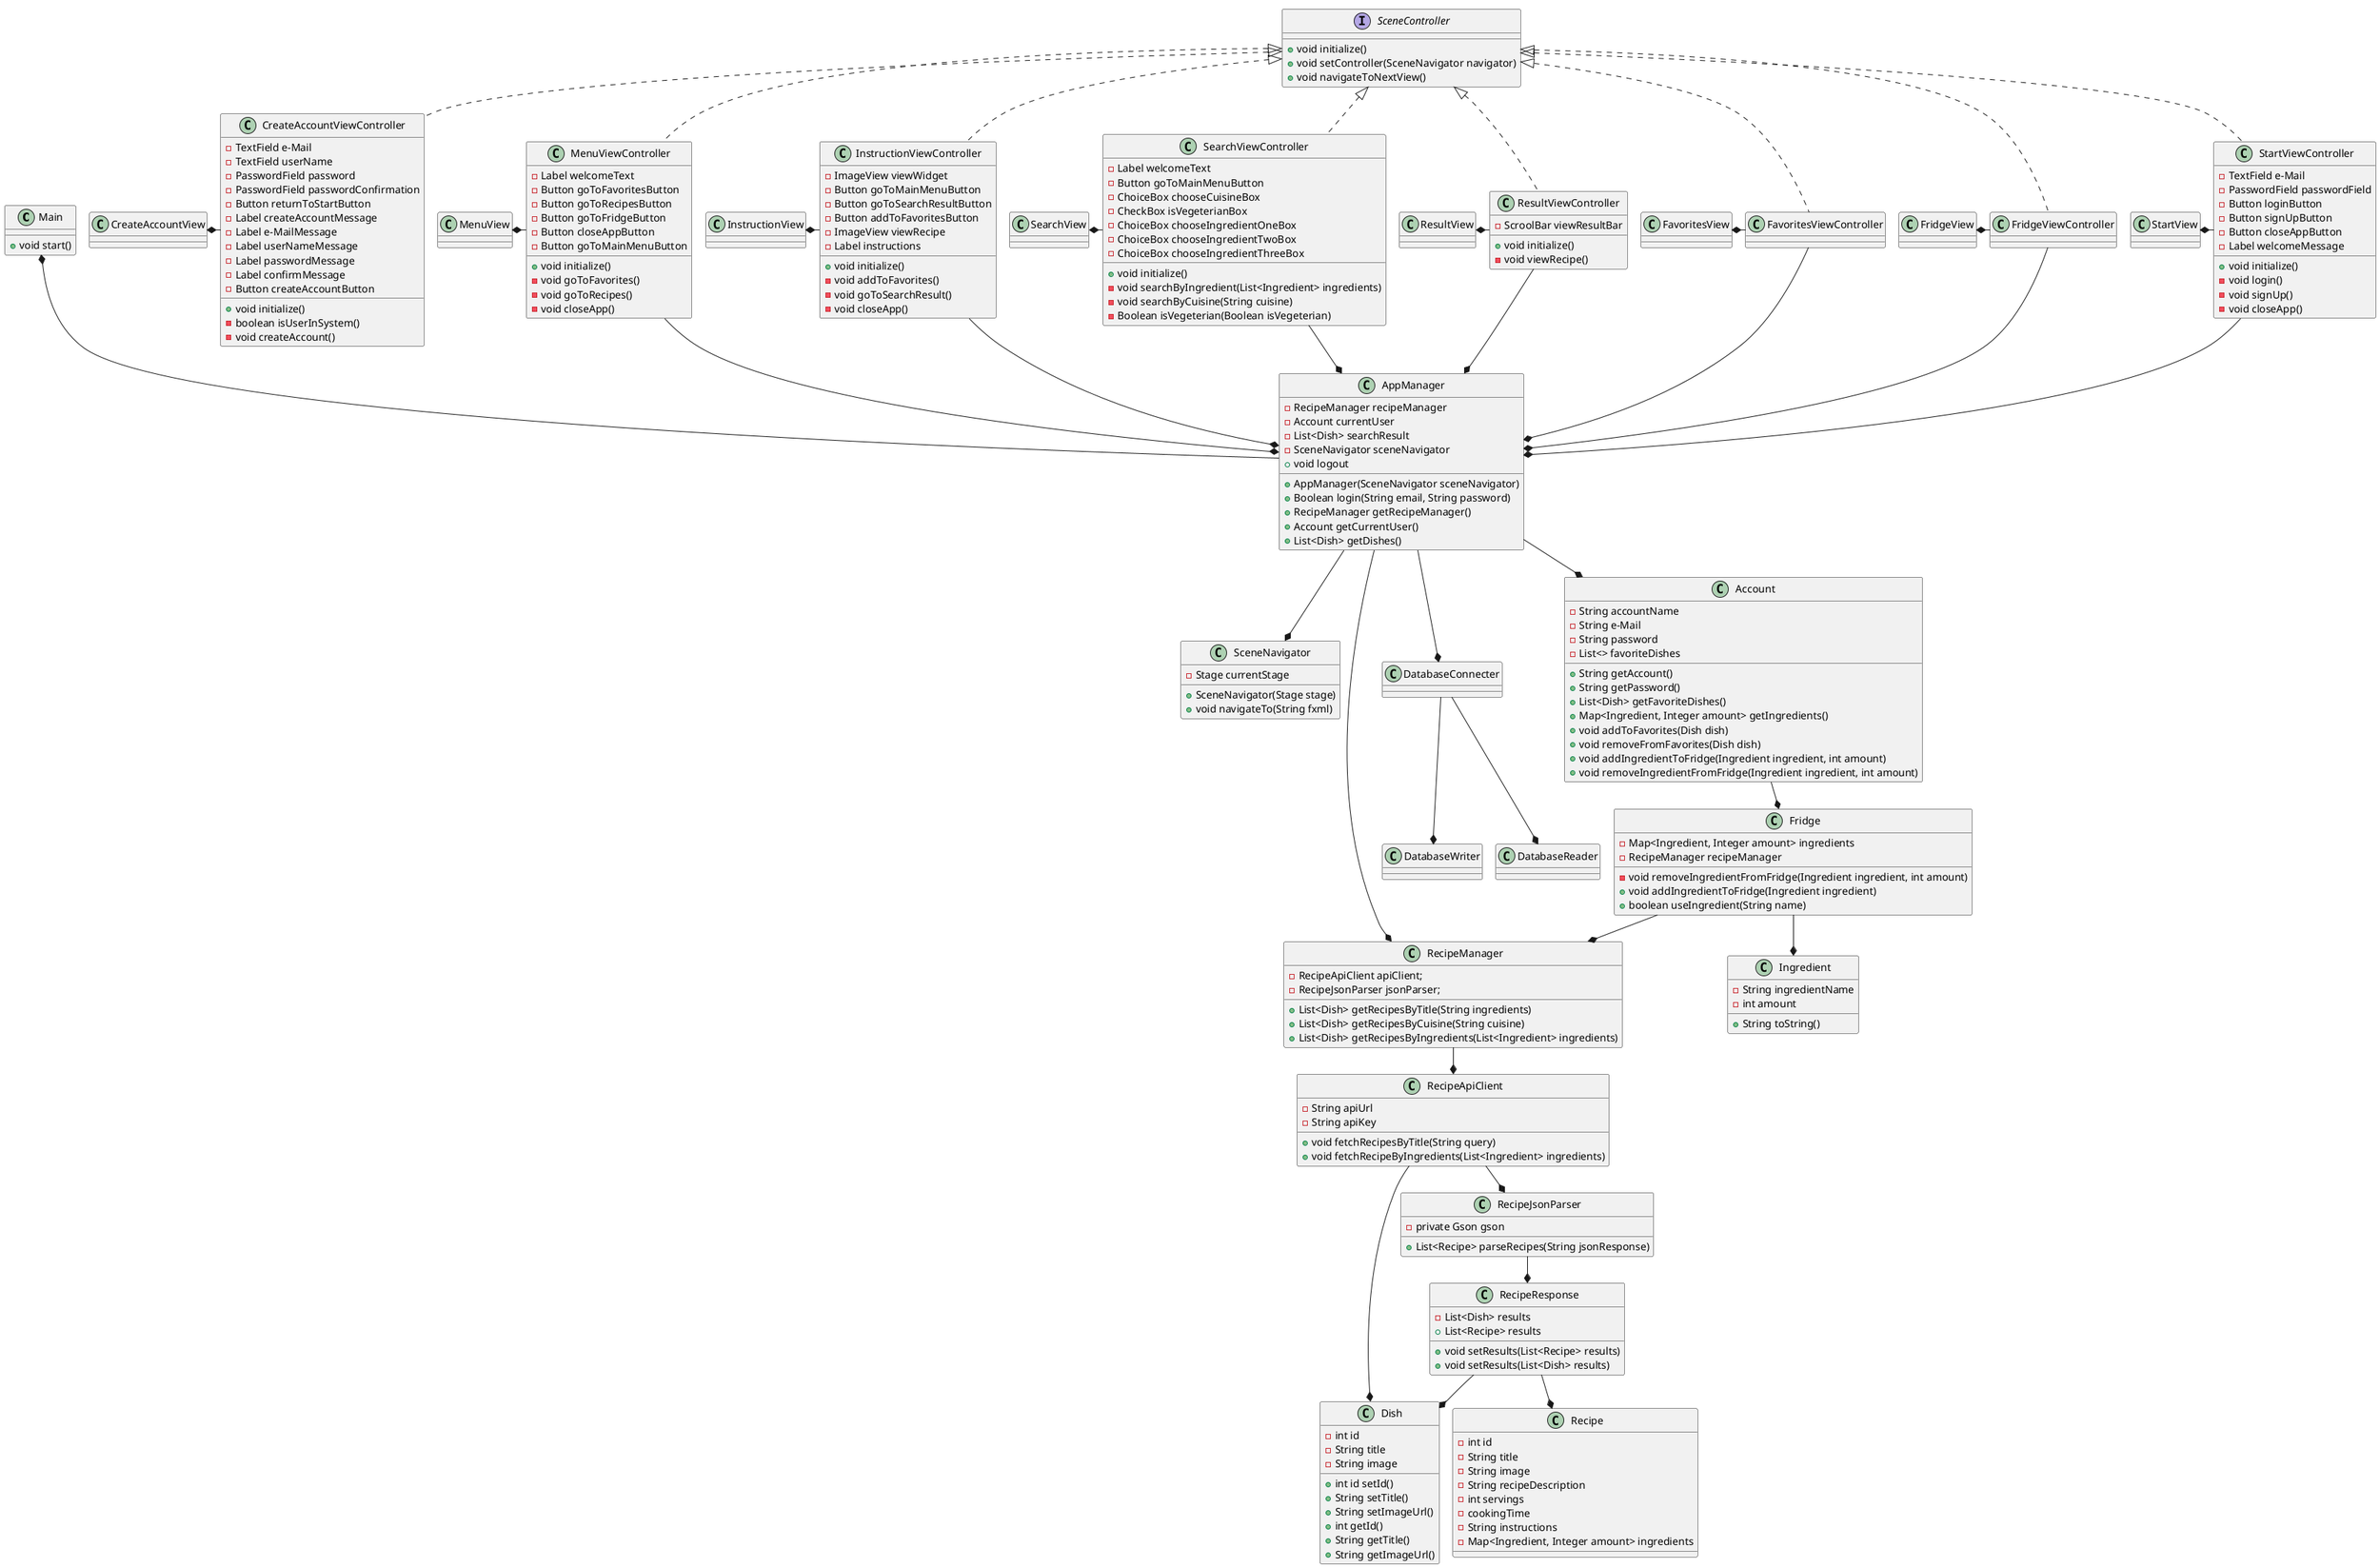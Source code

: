 @startuml
!pragma layout smetana

top to bottom direction

class Main{
+ void start()
}

class AppManager{
- RecipeManager recipeManager
- Account currentUser
- List<Dish> searchResult
- SceneNavigator sceneNavigator
+ AppManager(SceneNavigator sceneNavigator)
+ Boolean login(String email, String password)
+ void logout
+ RecipeManager getRecipeManager()
+ Account getCurrentUser()
+ List<Dish> getDishes()
}

class SceneNavigator{
- Stage currentStage
+ SceneNavigator(Stage stage)
+ void navigateTo(String fxml)
}

class RecipeManager{
- RecipeApiClient apiClient;
- RecipeJsonParser jsonParser;
+ List<Dish> getRecipesByTitle(String ingredients)
+ List<Dish> getRecipesByCuisine(String cuisine)
+ List<Dish> getRecipesByIngredients(List<Ingredient> ingredients)
  }

interface SceneController{
+ void initialize()
+ void setController(SceneNavigator navigator)
+ void navigateToNextView()
}

class StartViewController{
- TextField e-Mail
- PasswordField passwordField
- Button loginButton
- Button signUpButton
- Button closeAppButton
- Label welcomeMessage

+ void initialize()
- void login()
- void signUp()
- void closeApp()
}

class DatabaseConnecter{
}
class DatabaseWriter{
}
class DatabaseReader{
}

class Fridge{
- Map<Ingredient, Integer amount> ingredients
- RecipeManager recipeManager

- void removeIngredientFromFridge(Ingredient ingredient, int amount)
+ void addIngredientToFridge(Ingredient ingredient)
+ boolean useIngredient(String name)
}

class CreateAccountViewController{
- TextField e-Mail
- TextField userName
- PasswordField password
- PasswordField passwordConfirmation
- Button returnToStartButton
- Label createAccountMessage
- Label e-MailMessage
- Label userNameMessage
- Label passwordMessage
- Label confirmMessage
- Button createAccountButton

+ void initialize()
- boolean isUserInSystem()
- void createAccount()
}


class MenuViewController{
- Label welcomeText
- Button goToFavoritesButton
- Button goToRecipesButton
- Button goToFridgeButton
- Button closeAppButton
- Button goToMainMenuButton

+ void initialize()
- void goToFavorites()
- void goToRecipes()
- void closeApp()
}


class InstructionViewController{
- ImageView viewWidget
- Button goToMainMenuButton
- Button goToSearchResultButton
- Button addToFavoritesButton
- ImageView viewRecipe
- Label instructions

+ void initialize()
- void addToFavorites()
- void goToSearchResult()
- void closeApp()
}


class SearchViewController{
- Label welcomeText
- Button goToMainMenuButton
- ChoiceBox chooseCuisineBox
- CheckBox isVegeterianBox
- ChoiceBox chooseIngredientOneBox
- ChoiceBox chooseIngredientTwoBox
- ChoiceBox chooseIngredientThreeBox

+ void initialize()
- void searchByIngredient(List<Ingredient> ingredients)
- void searchByCuisine(String cuisine)
- Boolean isVegeterian(Boolean isVegeterian)
}


class ResultViewController{
- ScroolBar viewResultBar

+ void initialize()
- void viewRecipe()
}




class Account{
- String accountName
- String e-Mail
- String password
- List<> favoriteDishes

+ String getAccount()
+ String getPassword()
+ List<Dish> getFavoriteDishes()
+ Map<Ingredient, Integer amount> getIngredients()
+ void addToFavorites(Dish dish)
+ void removeFromFavorites(Dish dish)
+ void addIngredientToFridge(Ingredient ingredient, int amount)
+ void removeIngredientFromFridge(Ingredient ingredient, int amount)
}

class Ingredient{
- String ingredientName
- int amount

+ String toString()
}


class Dish{
- int id
- String title
- String image

+ int id setId()
+ String setTitle()
+ String setImageUrl()
+ int getId()
+ String getTitle()
+ String getImageUrl()
}


class Recipe{
- int id
- String title
- String image
- String recipeDescription
- int servings
- cookingTime
- String instructions
- Map<Ingredient, Integer amount> ingredients
}

class RecipeApiClient{
- String apiUrl
- String apiKey
+ void fetchRecipesByTitle(String query)
+ void fetchRecipeByIngredients(List<Ingredient> ingredients)
}

class RecipeJsonParser{
- private Gson gson
+ List<Recipe> parseRecipes(String jsonResponse)
}

class RecipeResponse{
- List<Dish> results
+ List<Recipe> results
+ void setResults(List<Recipe> results)
+ void setResults(List<Dish> results)
}

class FavoritesView
class FavoritesViewController
class FridgeView
class FridgeViewController
class StartView
class CreateAccountView
class MenuView
class InstructionView
class SearchView
class ResultView


Main *-- AppManager
AppManager --* SceneNavigator
AppManager --* RecipeManager
AppManager --* Account


Account --* Fridge
Fridge --* Ingredient
Fridge --* RecipeManager

RecipeManager --* RecipeApiClient
RecipeApiClient --* RecipeJsonParser
RecipeApiClient --* Dish
RecipeJsonParser --* RecipeResponse
RecipeResponse --* Dish
RecipeResponse --* Recipe

SceneController <|.. StartViewController
StartView *- StartViewController
StartViewController --* AppManager

SceneController <|.. CreateAccountViewController
CreateAccountView *- CreateAccountViewController

SceneController <|.. MenuViewController
MenuView *- MenuViewController
MenuViewController --* AppManager

SceneController <|.. SearchViewController
SearchView *- SearchViewController
SearchViewController --* AppManager

SceneController <|.. ResultViewController
ResultView *- ResultViewController
ResultViewController --* AppManager

SceneController <|.. InstructionViewController
InstructionView *- InstructionViewController
InstructionViewController --* AppManager

SceneController <|.. FridgeViewController
FridgeView *- FridgeViewController
FridgeViewController --* AppManager

SceneController <|.. FavoritesViewController
FavoritesView *- FavoritesViewController
FavoritesViewController --* AppManager

AppManager --* DatabaseConnecter
DatabaseConnecter --* DatabaseReader
DatabaseConnecter --* DatabaseWriter


@enduml
